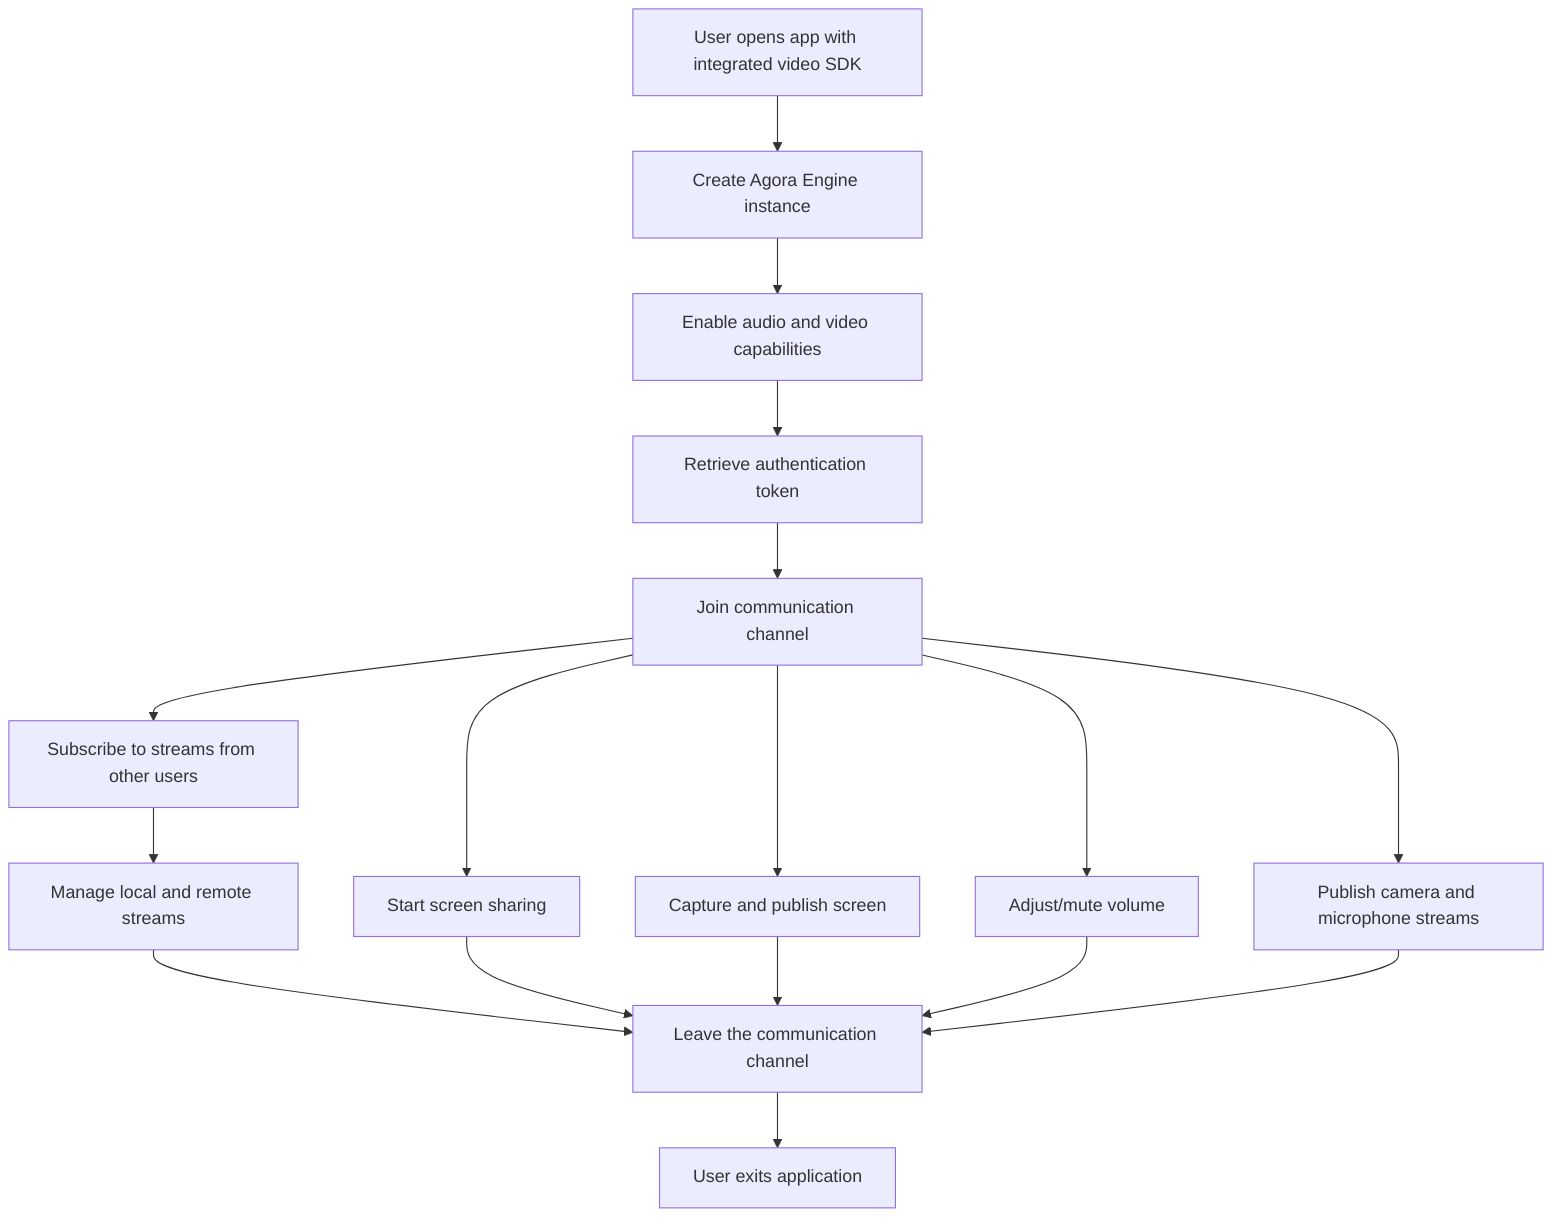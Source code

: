 flowchart TD
    A[User opens app with integrated video SDK] --> B[Create Agora Engine instance]
    B --> C[Enable audio and video capabilities]
    C --> D[Retrieve authentication token]
    D --> E[Join communication channel]
    E --> F[Publish camera and microphone streams]
    E --> G[Subscribe to streams from other users]
    G --> H[Manage local and remote streams]
    E --> I[Start screen sharing]
    E --> J[Capture and publish screen]
    E --> K[Adjust/mute volume]
    L[Leave the communication channel] --> M[User exits application]
    H --> L
    I --> L
    J --> L
    K --> L
    F --> L